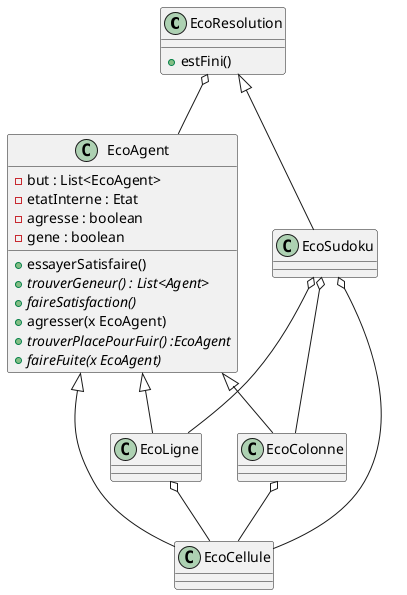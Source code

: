 @startuml
Class EcoResolution{
+ estFini()
}
Class EcoAgent{
- but : List<EcoAgent>
- etatInterne : Etat
- agresse : boolean
- gene : boolean
+ essayerSatisfaire()
+ {abstract} trouverGeneur() : List<Agent>
+ {abstract} faireSatisfaction()
+ agresser(x EcoAgent)
+ {abstract} trouverPlacePourFuir() :EcoAgent
+ {abstract} faireFuite(x EcoAgent) 
}
Class EcoSudoku{
}
Class EcoLigne{
}
Class EcoColonne{
}
Class EcoCellule{
}

EcoResolution o-- EcoAgent
EcoResolution <|-- EcoSudoku
EcoAgent <|-- EcoLigne
EcoAgent <|-- EcoColonne 
EcoAgent <|-- EcoCellule
EcoSudoku o-- EcoCellule
EcoSudoku o-- EcoLigne
EcoSudoku o-- EcoColonne
EcoLigne o-- EcoCellule
EcoColonne o-- EcoCellule
@enduml
